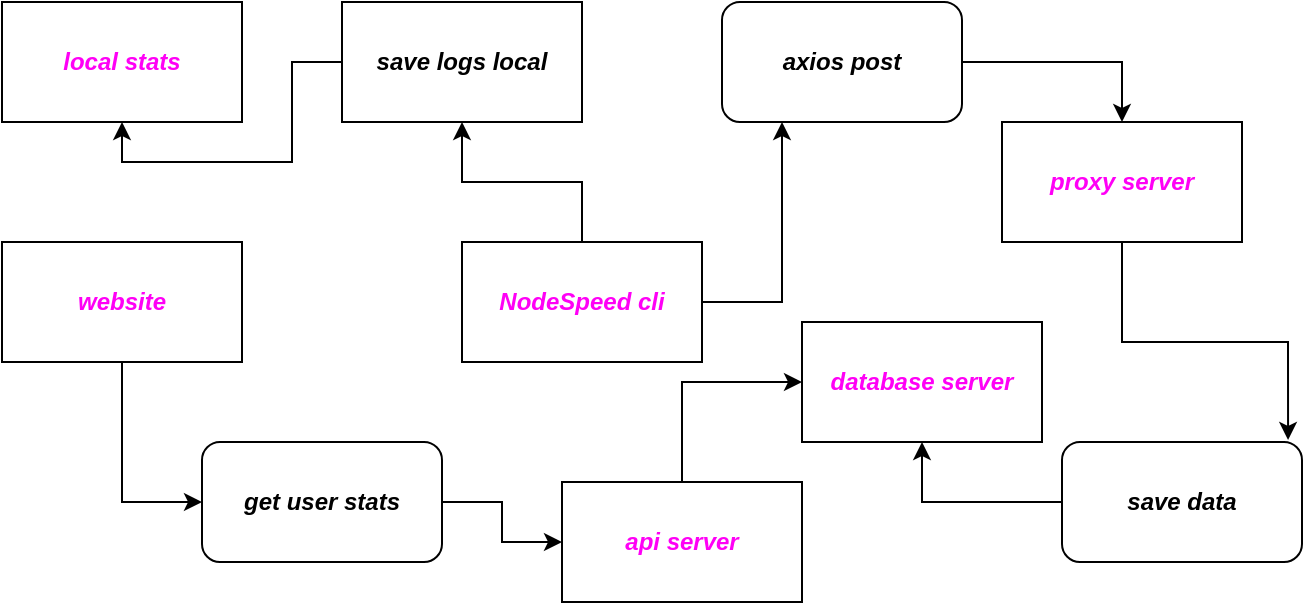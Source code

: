 <mxfile version="26.0.16">
  <diagram name="Page-1" id="Tnr6mHDjs5gQasmMn2uS">
    <mxGraphModel dx="1114" dy="790" grid="1" gridSize="10" guides="1" tooltips="1" connect="1" arrows="1" fold="1" page="1" pageScale="1" pageWidth="850" pageHeight="1100" math="0" shadow="0">
      <root>
        <mxCell id="0" />
        <mxCell id="1" parent="0" />
        <mxCell id="kFIQSs36ufZ1v8POqErL-6" style="edgeStyle=orthogonalEdgeStyle;rounded=0;orthogonalLoop=1;jettySize=auto;html=1;" edge="1" parent="1" source="kFIQSs36ufZ1v8POqErL-1" target="kFIQSs36ufZ1v8POqErL-7">
          <mxGeometry relative="1" as="geometry">
            <mxPoint x="170" y="520" as="targetPoint" />
          </mxGeometry>
        </mxCell>
        <mxCell id="kFIQSs36ufZ1v8POqErL-28" style="edgeStyle=orthogonalEdgeStyle;rounded=0;orthogonalLoop=1;jettySize=auto;html=1;entryX=0.25;entryY=1;entryDx=0;entryDy=0;" edge="1" parent="1" source="kFIQSs36ufZ1v8POqErL-1" target="kFIQSs36ufZ1v8POqErL-22">
          <mxGeometry relative="1" as="geometry" />
        </mxCell>
        <mxCell id="kFIQSs36ufZ1v8POqErL-1" value="&lt;b&gt;&lt;i&gt;&lt;font style=&quot;color: rgb(255, 0, 246);&quot;&gt;NodeSpeed cli&lt;/font&gt;&lt;/i&gt;&lt;/b&gt;" style="rounded=0;whiteSpace=wrap;html=1;" vertex="1" parent="1">
          <mxGeometry x="380" y="340" width="120" height="60" as="geometry" />
        </mxCell>
        <mxCell id="kFIQSs36ufZ1v8POqErL-25" style="edgeStyle=orthogonalEdgeStyle;rounded=0;orthogonalLoop=1;jettySize=auto;html=1;entryX=0;entryY=0.5;entryDx=0;entryDy=0;" edge="1" parent="1" source="kFIQSs36ufZ1v8POqErL-5" target="kFIQSs36ufZ1v8POqErL-24">
          <mxGeometry relative="1" as="geometry" />
        </mxCell>
        <mxCell id="kFIQSs36ufZ1v8POqErL-5" value="&lt;b&gt;&lt;i&gt;&lt;font style=&quot;color: rgb(255, 0, 246);&quot;&gt;website&lt;/font&gt;&lt;/i&gt;&lt;/b&gt;" style="rounded=0;whiteSpace=wrap;html=1;" vertex="1" parent="1">
          <mxGeometry x="150" y="340" width="120" height="60" as="geometry" />
        </mxCell>
        <mxCell id="kFIQSs36ufZ1v8POqErL-10" style="edgeStyle=orthogonalEdgeStyle;rounded=0;orthogonalLoop=1;jettySize=auto;html=1;entryX=0.5;entryY=1;entryDx=0;entryDy=0;" edge="1" parent="1" source="kFIQSs36ufZ1v8POqErL-7" target="kFIQSs36ufZ1v8POqErL-9">
          <mxGeometry relative="1" as="geometry" />
        </mxCell>
        <mxCell id="kFIQSs36ufZ1v8POqErL-7" value="&lt;b&gt;&lt;i&gt;save logs local&lt;/i&gt;&lt;/b&gt;" style="rounded=0;whiteSpace=wrap;html=1;" vertex="1" parent="1">
          <mxGeometry x="320" y="220" width="120" height="60" as="geometry" />
        </mxCell>
        <mxCell id="kFIQSs36ufZ1v8POqErL-9" value="&lt;b&gt;&lt;i&gt;&lt;font style=&quot;color: rgb(255, 0, 246);&quot;&gt;local stats&lt;/font&gt;&lt;/i&gt;&lt;/b&gt;" style="rounded=0;whiteSpace=wrap;html=1;" vertex="1" parent="1">
          <mxGeometry x="150" y="220" width="120" height="60" as="geometry" />
        </mxCell>
        <mxCell id="kFIQSs36ufZ1v8POqErL-11" value="&lt;i&gt;&lt;b&gt;&lt;font style=&quot;color: rgb(255, 0, 246);&quot;&gt;proxy server&lt;/font&gt;&lt;/b&gt;&lt;/i&gt;" style="rounded=0;whiteSpace=wrap;html=1;" vertex="1" parent="1">
          <mxGeometry x="650" y="280" width="120" height="60" as="geometry" />
        </mxCell>
        <mxCell id="kFIQSs36ufZ1v8POqErL-12" value="&lt;i&gt;&lt;b&gt;&lt;font style=&quot;color: rgb(255, 0, 246);&quot;&gt;database server&lt;/font&gt;&lt;/b&gt;&lt;/i&gt;" style="rounded=0;whiteSpace=wrap;html=1;" vertex="1" parent="1">
          <mxGeometry x="550" y="380" width="120" height="60" as="geometry" />
        </mxCell>
        <mxCell id="kFIQSs36ufZ1v8POqErL-20" style="edgeStyle=orthogonalEdgeStyle;rounded=0;orthogonalLoop=1;jettySize=auto;html=1;entryX=0;entryY=0.5;entryDx=0;entryDy=0;" edge="1" parent="1" source="kFIQSs36ufZ1v8POqErL-19" target="kFIQSs36ufZ1v8POqErL-12">
          <mxGeometry relative="1" as="geometry" />
        </mxCell>
        <mxCell id="kFIQSs36ufZ1v8POqErL-19" value="&lt;i&gt;&lt;b&gt;&lt;font style=&quot;color: rgb(255, 0, 246);&quot;&gt;api server&lt;/font&gt;&lt;/b&gt;&lt;/i&gt;" style="rounded=0;whiteSpace=wrap;html=1;" vertex="1" parent="1">
          <mxGeometry x="430" y="460" width="120" height="60" as="geometry" />
        </mxCell>
        <mxCell id="kFIQSs36ufZ1v8POqErL-27" style="edgeStyle=orthogonalEdgeStyle;rounded=0;orthogonalLoop=1;jettySize=auto;html=1;entryX=0.5;entryY=0;entryDx=0;entryDy=0;" edge="1" parent="1" source="kFIQSs36ufZ1v8POqErL-22" target="kFIQSs36ufZ1v8POqErL-11">
          <mxGeometry relative="1" as="geometry" />
        </mxCell>
        <mxCell id="kFIQSs36ufZ1v8POqErL-22" value="&lt;i&gt;&lt;b&gt;axios post&lt;/b&gt;&lt;/i&gt;" style="rounded=1;whiteSpace=wrap;html=1;" vertex="1" parent="1">
          <mxGeometry x="510" y="220" width="120" height="60" as="geometry" />
        </mxCell>
        <mxCell id="kFIQSs36ufZ1v8POqErL-26" style="edgeStyle=orthogonalEdgeStyle;rounded=0;orthogonalLoop=1;jettySize=auto;html=1;" edge="1" parent="1" source="kFIQSs36ufZ1v8POqErL-24" target="kFIQSs36ufZ1v8POqErL-19">
          <mxGeometry relative="1" as="geometry" />
        </mxCell>
        <mxCell id="kFIQSs36ufZ1v8POqErL-24" value="&lt;b&gt;&lt;i&gt;get user stats&lt;/i&gt;&lt;/b&gt;" style="rounded=1;whiteSpace=wrap;html=1;" vertex="1" parent="1">
          <mxGeometry x="250" y="440" width="120" height="60" as="geometry" />
        </mxCell>
        <mxCell id="kFIQSs36ufZ1v8POqErL-34" style="edgeStyle=orthogonalEdgeStyle;rounded=0;orthogonalLoop=1;jettySize=auto;html=1;entryX=0.5;entryY=1;entryDx=0;entryDy=0;" edge="1" parent="1" source="kFIQSs36ufZ1v8POqErL-29" target="kFIQSs36ufZ1v8POqErL-12">
          <mxGeometry relative="1" as="geometry" />
        </mxCell>
        <mxCell id="kFIQSs36ufZ1v8POqErL-29" value="&lt;i&gt;&lt;b&gt;save data&lt;/b&gt;&lt;/i&gt;" style="rounded=1;whiteSpace=wrap;html=1;" vertex="1" parent="1">
          <mxGeometry x="680" y="440" width="120" height="60" as="geometry" />
        </mxCell>
        <mxCell id="kFIQSs36ufZ1v8POqErL-31" style="edgeStyle=orthogonalEdgeStyle;rounded=0;orthogonalLoop=1;jettySize=auto;html=1;entryX=0.942;entryY=-0.017;entryDx=0;entryDy=0;entryPerimeter=0;" edge="1" parent="1" source="kFIQSs36ufZ1v8POqErL-11" target="kFIQSs36ufZ1v8POqErL-29">
          <mxGeometry relative="1" as="geometry" />
        </mxCell>
      </root>
    </mxGraphModel>
  </diagram>
</mxfile>
